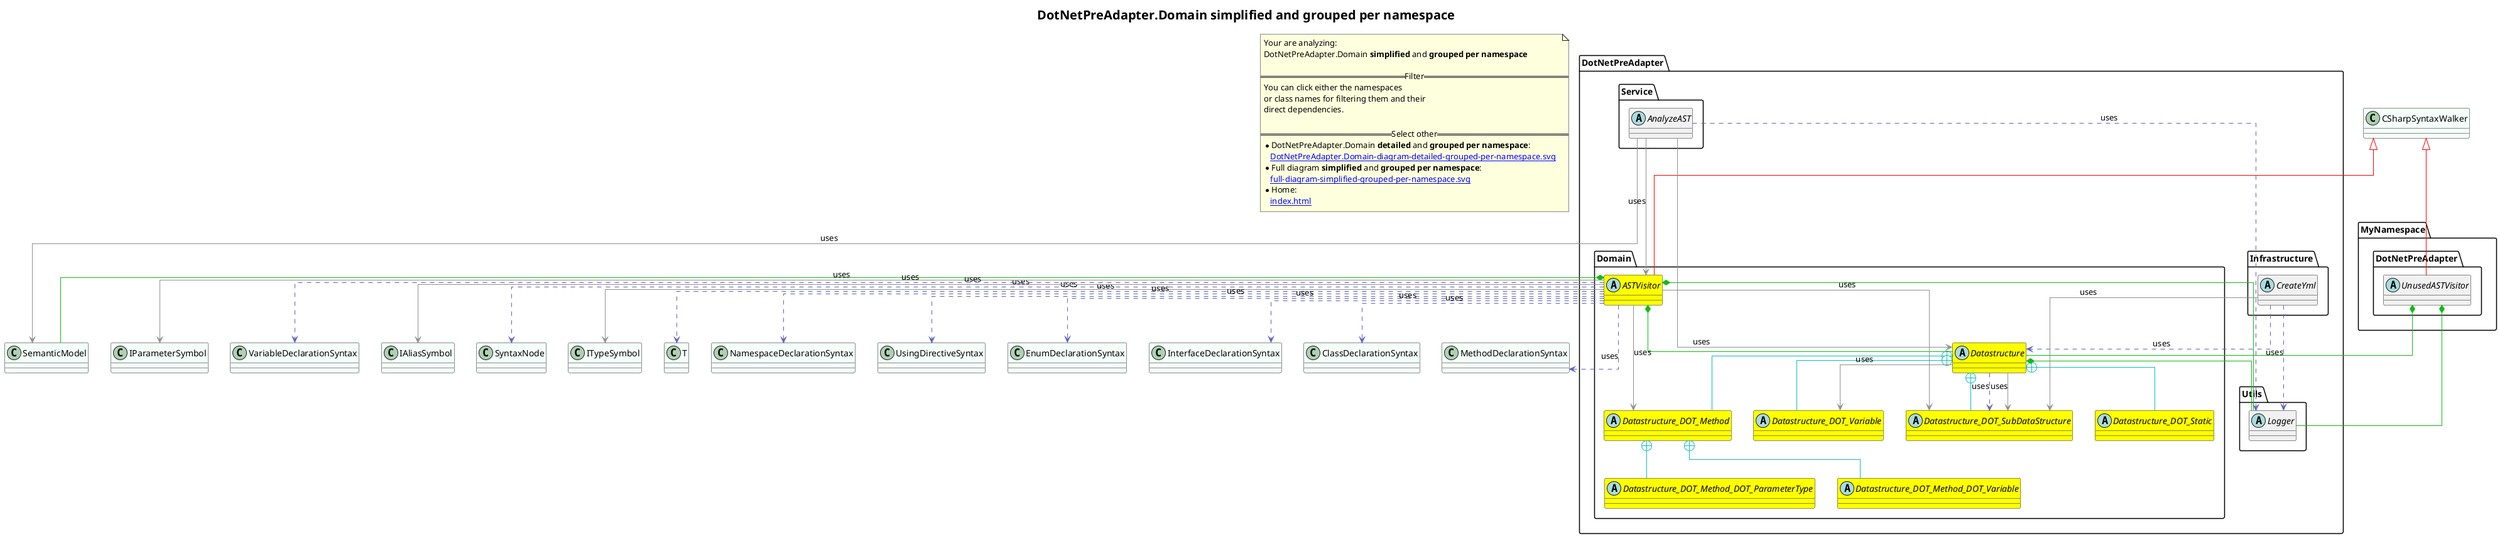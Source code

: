 @startuml
skinparam linetype ortho
title <size:20>DotNetPreAdapter.Domain **simplified** and **grouped per namespace**</size>
note "Your are analyzing:\nDotNetPreAdapter.Domain **simplified** and **grouped per namespace**\n\n==Filter==\nYou can click either the namespaces \nor class names for filtering them and their\ndirect dependencies.\n\n==Select other==\n* DotNetPreAdapter.Domain **detailed** and **grouped per namespace**:\n   [[DotNetPreAdapter.Domain-diagram-detailed-grouped-per-namespace.svg]]\n* Full diagram **simplified** and **grouped per namespace**:\n   [[full-diagram-simplified-grouped-per-namespace.svg]]\n* Home:\n   [[index.html]]" as FloatingNote
class CSharpSyntaxWalker [[CSharpSyntaxWalker-diagram-simplified-grouped-per-namespace.svg]] #MintCream {
}
class SemanticModel [[SemanticModel-diagram-simplified-grouped-per-namespace.svg]] #MintCream {
}
class SyntaxNode [[SyntaxNode-diagram-simplified-grouped-per-namespace.svg]] #MintCream {
}
class ITypeSymbol [[ITypeSymbol-diagram-simplified-grouped-per-namespace.svg]] #MintCream {
}
class T [[T-diagram-simplified-grouped-per-namespace.svg]] #MintCream {
}
class NamespaceDeclarationSyntax [[NamespaceDeclarationSyntax-diagram-simplified-grouped-per-namespace.svg]] #MintCream {
}
class UsingDirectiveSyntax [[UsingDirectiveSyntax-diagram-simplified-grouped-per-namespace.svg]] #MintCream {
}
class EnumDeclarationSyntax [[EnumDeclarationSyntax-diagram-simplified-grouped-per-namespace.svg]] #MintCream {
}
class InterfaceDeclarationSyntax [[InterfaceDeclarationSyntax-diagram-simplified-grouped-per-namespace.svg]] #MintCream {
}
class ClassDeclarationSyntax [[ClassDeclarationSyntax-diagram-simplified-grouped-per-namespace.svg]] #MintCream {
}
class MethodDeclarationSyntax [[MethodDeclarationSyntax-diagram-simplified-grouped-per-namespace.svg]] #MintCream {
}
class IParameterSymbol [[IParameterSymbol-diagram-simplified-grouped-per-namespace.svg]] #MintCream {
}
class VariableDeclarationSyntax [[VariableDeclarationSyntax-diagram-simplified-grouped-per-namespace.svg]] #MintCream {
}
class IAliasSymbol [[IAliasSymbol-diagram-simplified-grouped-per-namespace.svg]] #MintCream {
}
' Closing all previous_sub_namespace_list namespace None because file analysis is finished.
namespace DotNetPreAdapter [[DotNetPreAdapter-diagram-simplified-grouped-per-namespace.svg]] {
namespace DotNetPreAdapter.Domain [[DotNetPreAdapter.Domain-diagram-simplified-grouped-per-namespace.svg]] {
  abstract class DotNetPreAdapter.Domain.Datastructure [[DotNetPreAdapter.Domain.Datastructure-diagram-simplified-grouped-per-namespace.svg]] #yellow {
  }
  abstract class DotNetPreAdapter.Domain.Datastructure_DOT_Variable [[DotNetPreAdapter.Domain.Datastructure.Variable-diagram-simplified-grouped-per-namespace.svg]] #yellow {
  }
  abstract class DotNetPreAdapter.Domain.Datastructure_DOT_SubDataStructure [[DotNetPreAdapter.Domain.Datastructure.SubDataStructure-diagram-simplified-grouped-per-namespace.svg]] #yellow {
  }
  abstract class DotNetPreAdapter.Domain.Datastructure_DOT_Method [[DotNetPreAdapter.Domain.Datastructure.Method-diagram-simplified-grouped-per-namespace.svg]] #yellow {
  }
  abstract class DotNetPreAdapter.Domain.Datastructure_DOT_Static [[DotNetPreAdapter.Domain.Datastructure.Static-diagram-simplified-grouped-per-namespace.svg]] #yellow {
  }
  abstract class DotNetPreAdapter.Domain.Datastructure_DOT_Method_DOT_ParameterType [[DotNetPreAdapter.Domain.Datastructure.Method.ParameterType-diagram-simplified-grouped-per-namespace.svg]] #yellow {
  }
  abstract class DotNetPreAdapter.Domain.Datastructure_DOT_Method_DOT_Variable [[DotNetPreAdapter.Domain.Datastructure.Method.Variable-diagram-simplified-grouped-per-namespace.svg]] #yellow {
  }
  abstract class DotNetPreAdapter.Domain.ASTVisitor [[DotNetPreAdapter.Domain.ASTVisitor-diagram-simplified-grouped-per-namespace.svg]] #yellow {
  }
'Compared namespace DotNetPreAdapter.Domain [[DotNetPreAdapter.Domain-diagram-simplified-grouped-per-namespace.svg]] { with last element of   }
' Closing all previous_sub_namespace_list namespace None because file analysis is finished.
' Closing namespace Domain
}
' Closing namespace DotNetPreAdapter
}
namespace DotNetPreAdapter [[DotNetPreAdapter-diagram-simplified-grouped-per-namespace.svg]] {
namespace DotNetPreAdapter.Infrastructure [[DotNetPreAdapter.Infrastructure-diagram-simplified-grouped-per-namespace.svg]] {
  abstract class DotNetPreAdapter.Infrastructure.CreateYml [[DotNetPreAdapter.Infrastructure.CreateYml-diagram-simplified-grouped-per-namespace.svg]]  {
  }
'Compared namespace DotNetPreAdapter.Infrastructure [[DotNetPreAdapter.Infrastructure-diagram-simplified-grouped-per-namespace.svg]] { with last element of   }
' Closing all previous_sub_namespace_list namespace None because file analysis is finished.
' Closing namespace Infrastructure
}
' Closing namespace DotNetPreAdapter
}
namespace DotNetPreAdapter [[DotNetPreAdapter-diagram-simplified-grouped-per-namespace.svg]] {
namespace DotNetPreAdapter.Service [[DotNetPreAdapter.Service-diagram-simplified-grouped-per-namespace.svg]] {
  abstract class DotNetPreAdapter.Service.AnalyzeAST [[DotNetPreAdapter.Service.AnalyzeAST-diagram-simplified-grouped-per-namespace.svg]]  {
  }
'Compared namespace DotNetPreAdapter.Service [[DotNetPreAdapter.Service-diagram-simplified-grouped-per-namespace.svg]] { with last element of   }
' Closing all previous_sub_namespace_list namespace None because file analysis is finished.
' Closing namespace Service
}
' Closing namespace DotNetPreAdapter
}
namespace DotNetPreAdapter [[DotNetPreAdapter-diagram-simplified-grouped-per-namespace.svg]] {
namespace DotNetPreAdapter.Utils [[DotNetPreAdapter.Utils-diagram-simplified-grouped-per-namespace.svg]] {
  abstract class DotNetPreAdapter.Utils.Logger [[DotNetPreAdapter.Utils.Logger-diagram-simplified-grouped-per-namespace.svg]]  {
  }
'Compared namespace DotNetPreAdapter.Utils [[DotNetPreAdapter.Utils-diagram-simplified-grouped-per-namespace.svg]] { with last element of   }
' Closing all previous_sub_namespace_list namespace None because file analysis is finished.
' Closing namespace Utils
}
' Closing namespace DotNetPreAdapter
}
namespace MyNamespace [[MyNamespace-diagram-simplified-grouped-per-namespace.svg]] {
namespace MyNamespace.DotNetPreAdapter [[MyNamespace.DotNetPreAdapter-diagram-simplified-grouped-per-namespace.svg]] {
  abstract class MyNamespace.DotNetPreAdapter.UnusedASTVisitor [[MyNamespace.DotNetPreAdapter.UnusedASTVisitor-diagram-simplified-grouped-per-namespace.svg]]  {
  }
'Compared namespace MyNamespace.DotNetPreAdapter [[MyNamespace.DotNetPreAdapter-diagram-simplified-grouped-per-namespace.svg]] { with last element of   }
' Closing all previous_sub_namespace_list namespace None because file analysis is finished.
' Closing namespace DotNetPreAdapter
}
' Closing namespace MyNamespace
}
 ' *************************************** 
 ' *************************************** 
 ' *************************************** 
' Class relations extracted from namespace:
' 
' Class relations extracted from namespace:
' DotNetPreAdapter.Domain
DotNetPreAdapter.Domain.Datastructure +-[#10BBBB]- DotNetPreAdapter.Domain.Datastructure_DOT_Method 
DotNetPreAdapter.Domain.Datastructure +-[#10BBBB]- DotNetPreAdapter.Domain.Datastructure_DOT_Static 
DotNetPreAdapter.Domain.Datastructure +-[#10BBBB]- DotNetPreAdapter.Domain.Datastructure_DOT_Variable 
DotNetPreAdapter.Domain.Datastructure +-[#10BBBB]- DotNetPreAdapter.Domain.Datastructure_DOT_SubDataStructure 
DotNetPreAdapter.Domain.Datastructure *-[#10BB10]- DotNetPreAdapter.Utils.Logger 
DotNetPreAdapter.Domain.Datastructure -[#909090]-> DotNetPreAdapter.Domain.Datastructure_DOT_Variable  : uses 
DotNetPreAdapter.Domain.Datastructure .[#6060BB].> DotNetPreAdapter.Domain.Datastructure_DOT_SubDataStructure  : uses 
DotNetPreAdapter.Domain.Datastructure -[#909090]-> DotNetPreAdapter.Domain.Datastructure_DOT_SubDataStructure  : uses 
DotNetPreAdapter.Domain.Datastructure.SubDataStructure .[#6060BB].> DotNetPreAdapter.Domain.Datastructure_DOT_Method  : uses 
DotNetPreAdapter.Domain.Datastructure_DOT_Method +-[#10BBBB]- DotNetPreAdapter.Domain.Datastructure_DOT_Method_DOT_ParameterType 
DotNetPreAdapter.Domain.Datastructure_DOT_Method +-[#10BBBB]- DotNetPreAdapter.Domain.Datastructure_DOT_Method_DOT_Variable 
CSharpSyntaxWalker <|-[#red]- DotNetPreAdapter.Domain.ASTVisitor
DotNetPreAdapter.Domain.ASTVisitor *-[#10BB10]- DotNetPreAdapter.Domain.Datastructure 
DotNetPreAdapter.Domain.ASTVisitor *-[#10BB10]- SemanticModel 
DotNetPreAdapter.Domain.ASTVisitor *-[#10BB10]- DotNetPreAdapter.Utils.Logger 
DotNetPreAdapter.Domain.ASTVisitor .[#6060BB].> SyntaxNode  : uses 
DotNetPreAdapter.Domain.ASTVisitor -[#909090]-> ITypeSymbol  : uses 
DotNetPreAdapter.Domain.ASTVisitor .[#6060BB].> T  : uses 
DotNetPreAdapter.Domain.ASTVisitor -[#909090]-> DotNetPreAdapter.Domain.Datastructure_DOT_SubDataStructure  : uses 
DotNetPreAdapter.Domain.ASTVisitor .[#6060BB].> NamespaceDeclarationSyntax  : uses 
DotNetPreAdapter.Domain.ASTVisitor .[#6060BB].> UsingDirectiveSyntax  : uses 
DotNetPreAdapter.Domain.ASTVisitor .[#6060BB].> EnumDeclarationSyntax  : uses 
DotNetPreAdapter.Domain.ASTVisitor .[#6060BB].> InterfaceDeclarationSyntax  : uses 
DotNetPreAdapter.Domain.ASTVisitor .[#6060BB].> ClassDeclarationSyntax  : uses 
DotNetPreAdapter.Domain.ASTVisitor .[#6060BB].> MethodDeclarationSyntax  : uses 
DotNetPreAdapter.Domain.ASTVisitor -[#909090]-> IParameterSymbol  : uses 
DotNetPreAdapter.Domain.ASTVisitor .[#6060BB].> VariableDeclarationSyntax  : uses 
DotNetPreAdapter.Domain.ASTVisitor -[#909090]-> IAliasSymbol  : uses 
DotNetPreAdapter.Domain.ASTVisitor -[#909090]-> DotNetPreAdapter.Domain.Datastructure_DOT_Method  : uses 
' Class relations extracted from namespace:
' DotNetPreAdapter.Infrastructure
DotNetPreAdapter.Infrastructure.CreateYml .[#6060BB].> DotNetPreAdapter.Domain.Datastructure  : uses 
DotNetPreAdapter.Infrastructure.CreateYml .[#6060BB].> DotNetPreAdapter.Utils.Logger  : uses 
DotNetPreAdapter.Infrastructure.CreateYml -[#909090]-> DotNetPreAdapter.Domain.Datastructure_DOT_SubDataStructure  : uses 
' Class relations extracted from namespace:
' DotNetPreAdapter.Service
DotNetPreAdapter.Service.AnalyzeAST .[#6060BB].> DotNetPreAdapter.Utils.Logger  : uses 
DotNetPreAdapter.Service.AnalyzeAST -[#909090]-> DotNetPreAdapter.Domain.Datastructure  : uses 
DotNetPreAdapter.Service.AnalyzeAST -[#909090]-> SemanticModel  : uses 
DotNetPreAdapter.Service.AnalyzeAST -[#909090]-> DotNetPreAdapter.Domain.ASTVisitor  : uses 
' Class relations extracted from namespace:
' DotNetPreAdapter.Utils
' Class relations extracted from namespace:
' MyNamespace.DotNetPreAdapter
CSharpSyntaxWalker <|-[#red]- MyNamespace.DotNetPreAdapter.UnusedASTVisitor
MyNamespace.DotNetPreAdapter.UnusedASTVisitor *-[#10BB10]- DotNetPreAdapter.Utils.Logger 
MyNamespace.DotNetPreAdapter.UnusedASTVisitor *-[#10BB10]- DotNetPreAdapter.Domain.Datastructure 
@enduml